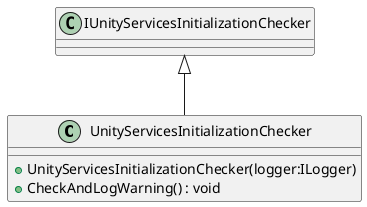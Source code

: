 @startuml
class UnityServicesInitializationChecker {
    + UnityServicesInitializationChecker(logger:ILogger)
    + CheckAndLogWarning() : void
}
IUnityServicesInitializationChecker <|-- UnityServicesInitializationChecker
@enduml
